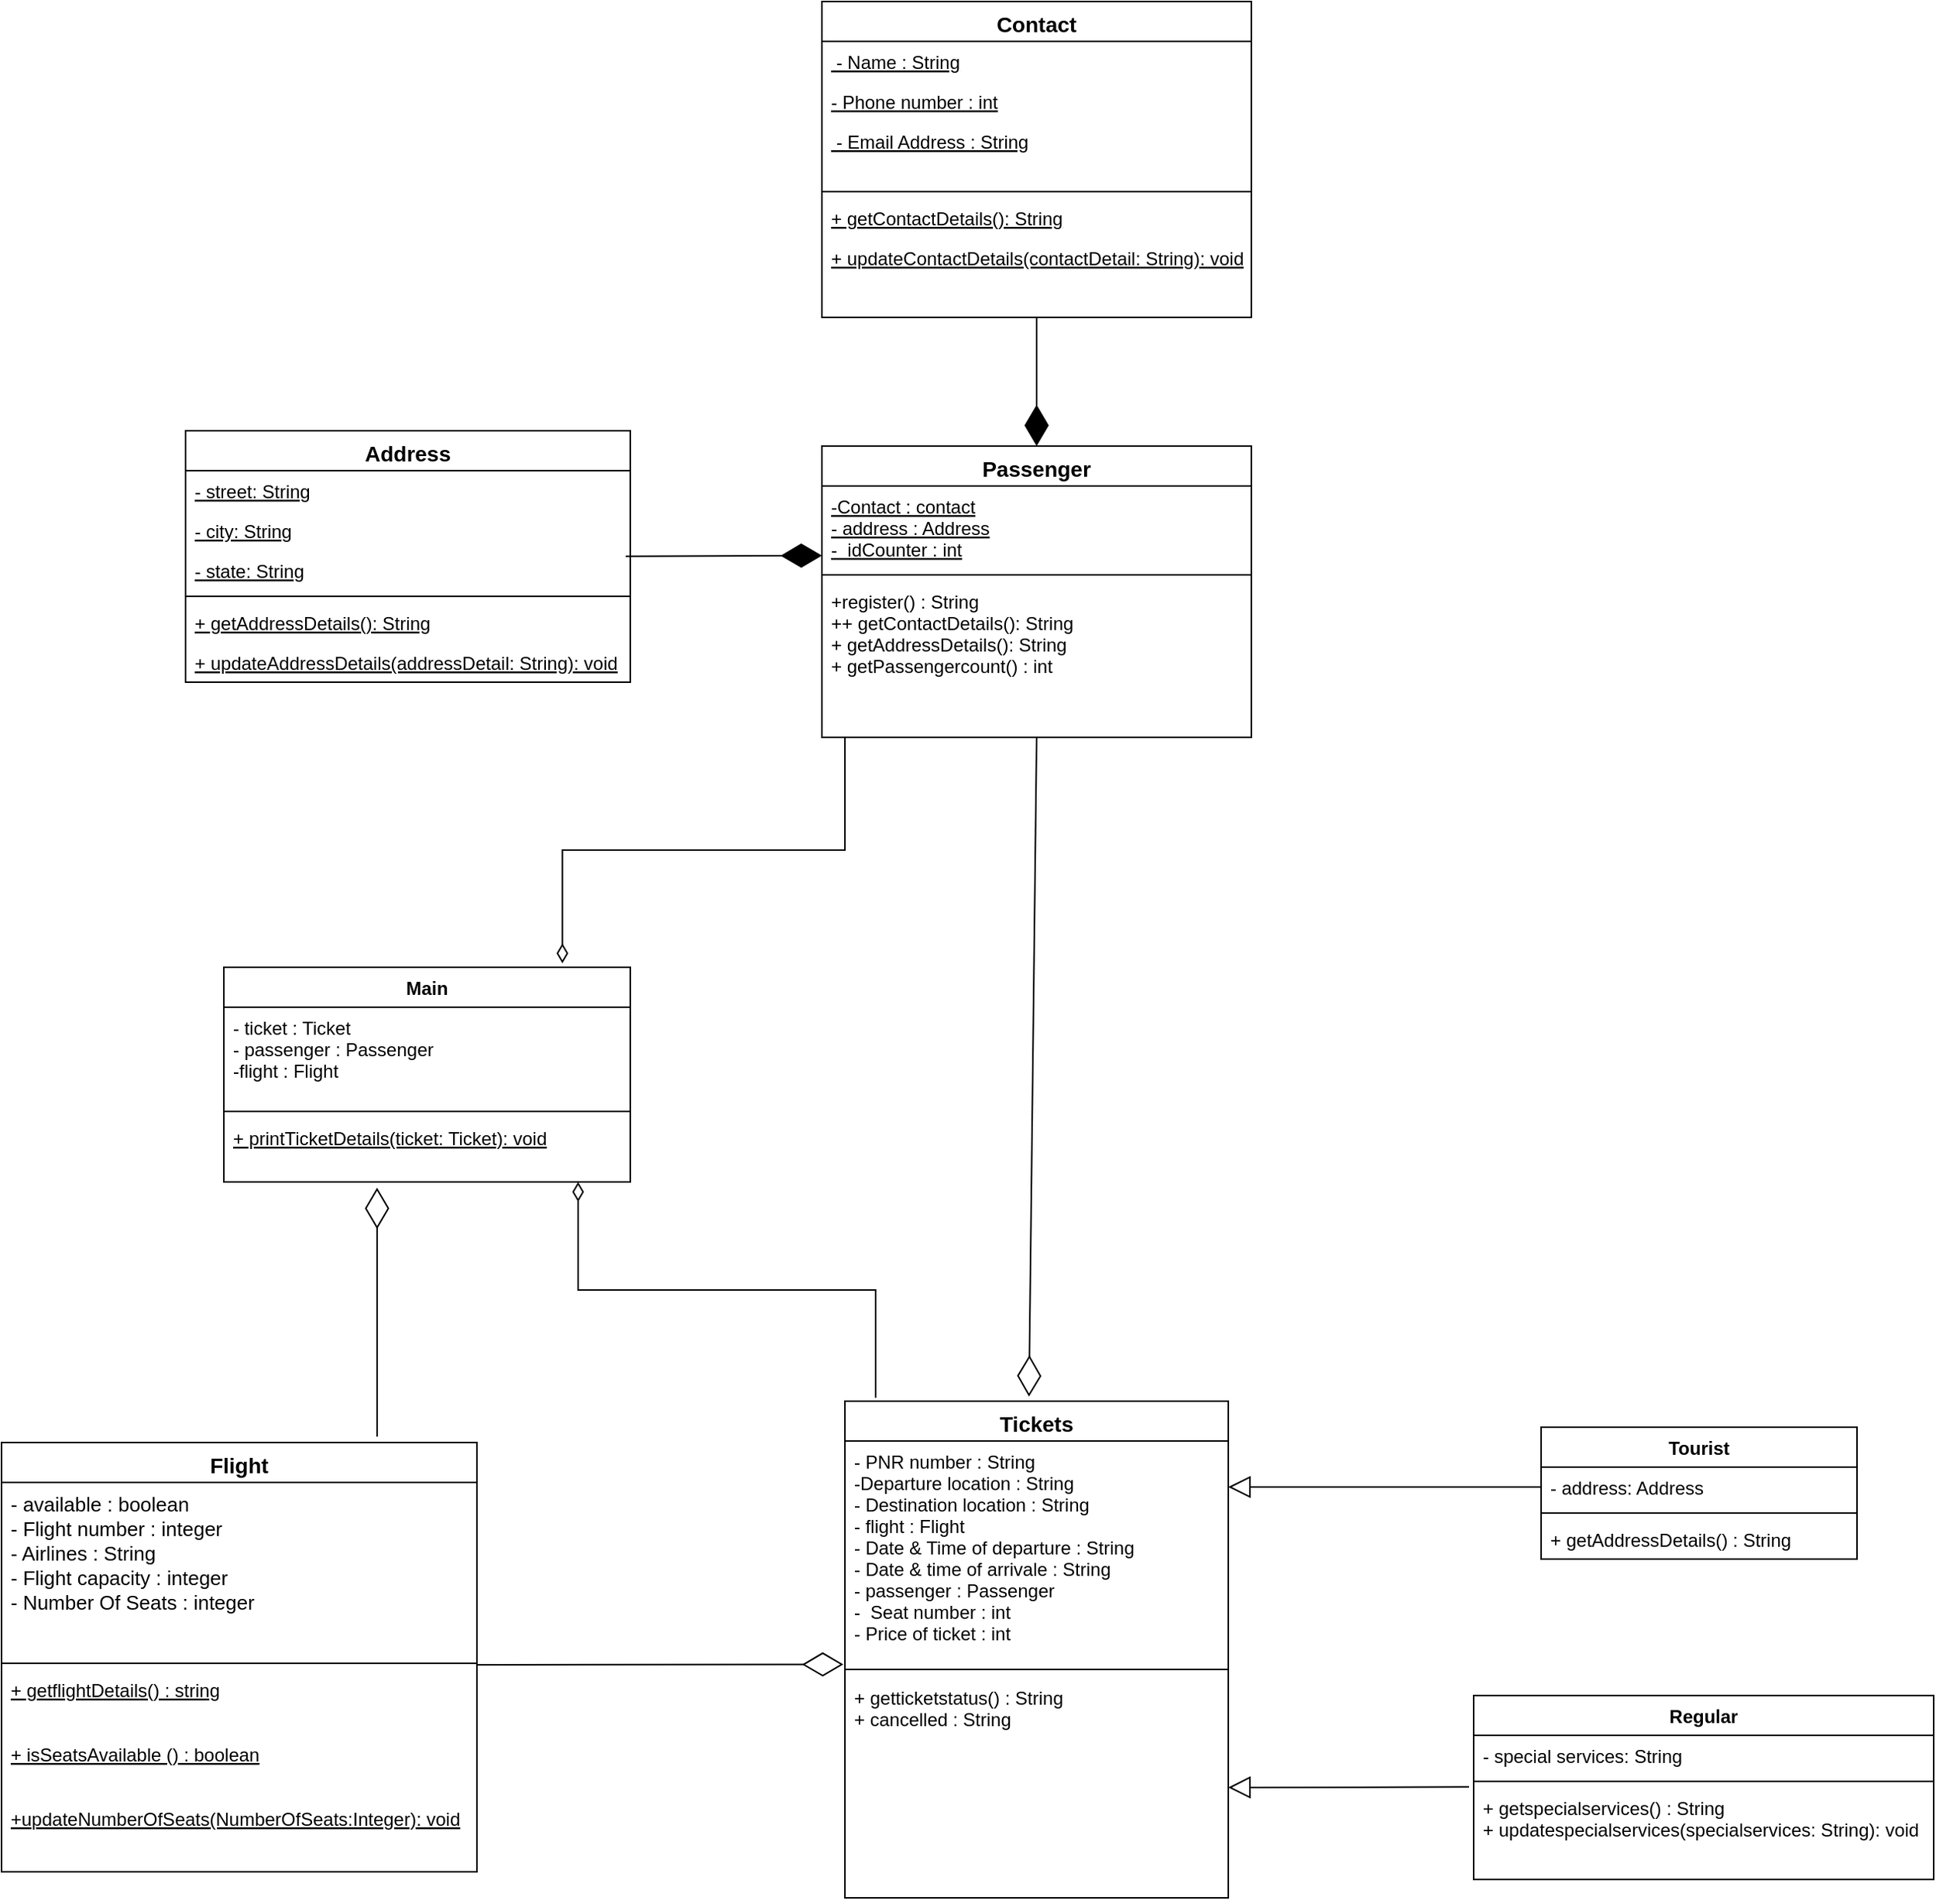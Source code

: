 <mxfile version="15.8.7" type="device"><diagram id="C5RBs43oDa-KdzZeNtuy" name="Page-1"><mxGraphModel dx="1865" dy="1818" grid="1" gridSize="10" guides="1" tooltips="1" connect="1" arrows="1" fold="1" page="1" pageScale="1" pageWidth="827" pageHeight="1169" math="0" shadow="0"><root><mxCell id="WIyWlLk6GJQsqaUBKTNV-0"/><mxCell id="WIyWlLk6GJQsqaUBKTNV-1" parent="WIyWlLk6GJQsqaUBKTNV-0"/><mxCell id="zkfFHV4jXpPFQw0GAbJ--0" value="Passenger" style="swimlane;fontStyle=1;align=center;verticalAlign=top;childLayout=stackLayout;horizontal=1;startSize=26;horizontalStack=0;resizeParent=1;resizeLast=0;collapsible=1;marginBottom=0;rounded=0;shadow=0;strokeWidth=1;fontSize=14;" parent="WIyWlLk6GJQsqaUBKTNV-1" vertex="1"><mxGeometry x="-135" y="-200" width="280" height="190" as="geometry"><mxRectangle x="230" y="140" width="160" height="26" as="alternateBounds"/></mxGeometry></mxCell><mxCell id="zkfFHV4jXpPFQw0GAbJ--3" value="-Contact : contact&#10;- address : Address&#10;-  idCounter : int" style="text;align=left;verticalAlign=top;spacingLeft=4;spacingRight=4;overflow=hidden;rotatable=0;points=[[0,0.5],[1,0.5]];portConstraint=eastwest;rounded=0;shadow=0;html=0;fontStyle=4" parent="zkfFHV4jXpPFQw0GAbJ--0" vertex="1"><mxGeometry y="26" width="280" height="54" as="geometry"/></mxCell><mxCell id="zkfFHV4jXpPFQw0GAbJ--4" value="" style="line;html=1;strokeWidth=1;align=left;verticalAlign=middle;spacingTop=-1;spacingLeft=3;spacingRight=3;rotatable=0;labelPosition=right;points=[];portConstraint=eastwest;" parent="zkfFHV4jXpPFQw0GAbJ--0" vertex="1"><mxGeometry y="80" width="280" height="8" as="geometry"/></mxCell><mxCell id="MNXFS2ubzcnZAlD-qoyO-19" value="+register() : String&#10;++ getContactDetails(): String&#10;+ getAddressDetails(): String&#10;+ getPassengercount() : int" style="text;strokeColor=none;fillColor=none;align=left;verticalAlign=top;spacingLeft=4;spacingRight=4;overflow=hidden;rotatable=0;points=[[0,0.5],[1,0.5]];portConstraint=eastwest;" parent="zkfFHV4jXpPFQw0GAbJ--0" vertex="1"><mxGeometry y="88" width="280" height="82" as="geometry"/></mxCell><mxCell id="zkfFHV4jXpPFQw0GAbJ--6" value="Flight" style="swimlane;fontStyle=1;align=center;verticalAlign=top;childLayout=stackLayout;horizontal=1;startSize=26;horizontalStack=0;resizeParent=1;resizeLast=0;collapsible=1;marginBottom=0;rounded=0;shadow=0;strokeWidth=1;fontSize=14;" parent="WIyWlLk6GJQsqaUBKTNV-1" vertex="1"><mxGeometry x="-670" y="450" width="310" height="280" as="geometry"><mxRectangle x="130" y="380" width="160" height="26" as="alternateBounds"/></mxGeometry></mxCell><mxCell id="zkfFHV4jXpPFQw0GAbJ--7" value="- available : boolean&#10;- Flight number : integer&#10;- Airlines : String&#10;- Flight capacity : integer&#10;- Number Of Seats : integer" style="text;align=left;verticalAlign=top;spacingLeft=4;spacingRight=4;overflow=hidden;rotatable=0;points=[[0,0.5],[1,0.5]];portConstraint=eastwest;fontSize=13;" parent="zkfFHV4jXpPFQw0GAbJ--6" vertex="1"><mxGeometry y="26" width="310" height="114" as="geometry"/></mxCell><mxCell id="zkfFHV4jXpPFQw0GAbJ--9" value="" style="line;html=1;strokeWidth=1;align=left;verticalAlign=middle;spacingTop=-1;spacingLeft=3;spacingRight=3;rotatable=0;labelPosition=right;points=[];portConstraint=eastwest;" parent="zkfFHV4jXpPFQw0GAbJ--6" vertex="1"><mxGeometry y="140" width="310" height="8" as="geometry"/></mxCell><mxCell id="zkfFHV4jXpPFQw0GAbJ--10" value="+ getflightDetails() : string&#10;&#10;&#10;+ isSeatsAvailable () : boolean&#10;&#10;&#10;+updateNumberOfSeats(NumberOfSeats:Integer): void" style="text;align=left;verticalAlign=top;spacingLeft=4;spacingRight=4;overflow=hidden;rotatable=0;points=[[0,0.5],[1,0.5]];portConstraint=eastwest;fontStyle=4" parent="zkfFHV4jXpPFQw0GAbJ--6" vertex="1"><mxGeometry y="148" width="310" height="130" as="geometry"/></mxCell><mxCell id="zkfFHV4jXpPFQw0GAbJ--13" value="Tickets" style="swimlane;fontStyle=1;align=center;verticalAlign=top;childLayout=stackLayout;horizontal=1;startSize=26;horizontalStack=0;resizeParent=1;resizeLast=0;collapsible=1;marginBottom=0;rounded=0;shadow=0;strokeWidth=1;fontSize=14;" parent="WIyWlLk6GJQsqaUBKTNV-1" vertex="1"><mxGeometry x="-120" y="423" width="250" height="324" as="geometry"><mxRectangle x="340" y="380" width="170" height="26" as="alternateBounds"/></mxGeometry></mxCell><mxCell id="zkfFHV4jXpPFQw0GAbJ--14" value="- PNR number : String&#10;-Departure location : String&#10;- Destination location : String&#10;- flight : Flight&#10;- Date &amp; Time of departure : String&#10;- Date &amp; time of arrivale : String&#10;- passenger : Passenger&#10;-  Seat number : int&#10;- Price of ticket : int&#10; &#10;" style="text;align=left;verticalAlign=top;spacingLeft=4;spacingRight=4;overflow=hidden;rotatable=0;points=[[0,0.5],[1,0.5]];portConstraint=eastwest;" parent="zkfFHV4jXpPFQw0GAbJ--13" vertex="1"><mxGeometry y="26" width="250" height="144" as="geometry"/></mxCell><mxCell id="zkfFHV4jXpPFQw0GAbJ--15" value="" style="line;html=1;strokeWidth=1;align=left;verticalAlign=middle;spacingTop=-1;spacingLeft=3;spacingRight=3;rotatable=0;labelPosition=right;points=[];portConstraint=eastwest;" parent="zkfFHV4jXpPFQw0GAbJ--13" vertex="1"><mxGeometry y="170" width="250" height="10" as="geometry"/></mxCell><mxCell id="MNXFS2ubzcnZAlD-qoyO-34" value="+ getticketstatus() : String&#10;+ cancelled : String" style="text;align=left;verticalAlign=top;spacingLeft=4;spacingRight=4;overflow=hidden;rotatable=0;points=[[0,0.5],[1,0.5]];portConstraint=eastwest;" parent="zkfFHV4jXpPFQw0GAbJ--13" vertex="1"><mxGeometry y="180" width="250" height="144" as="geometry"/></mxCell><mxCell id="MNXFS2ubzcnZAlD-qoyO-1" value="" style="endArrow=diamondThin;endFill=1;endSize=24;html=1;rounded=0;" parent="WIyWlLk6GJQsqaUBKTNV-1" edge="1"><mxGeometry width="160" relative="1" as="geometry"><mxPoint x="-263" y="-128.09" as="sourcePoint"/><mxPoint x="-135" y="-128.59" as="targetPoint"/></mxGeometry></mxCell><mxCell id="MNXFS2ubzcnZAlD-qoyO-2" value="Address" style="swimlane;fontStyle=1;align=center;verticalAlign=top;childLayout=stackLayout;horizontal=1;startSize=26;horizontalStack=0;resizeParent=1;resizeParentMax=0;resizeLast=0;collapsible=1;marginBottom=0;fontSize=14;" parent="WIyWlLk6GJQsqaUBKTNV-1" vertex="1"><mxGeometry x="-550" y="-210" width="290" height="164" as="geometry"><mxRectangle x="200" y="120" width="80" height="26" as="alternateBounds"/></mxGeometry></mxCell><mxCell id="MNXFS2ubzcnZAlD-qoyO-3" value="- street: String" style="text;strokeColor=none;fillColor=none;align=left;verticalAlign=top;spacingLeft=4;spacingRight=4;overflow=hidden;rotatable=0;points=[[0,0.5],[1,0.5]];portConstraint=eastwest;fontStyle=4" parent="MNXFS2ubzcnZAlD-qoyO-2" vertex="1"><mxGeometry y="26" width="290" height="26" as="geometry"/></mxCell><mxCell id="MNXFS2ubzcnZAlD-qoyO-4" value="- city: String" style="text;strokeColor=none;fillColor=none;align=left;verticalAlign=top;spacingLeft=4;spacingRight=4;overflow=hidden;rotatable=0;points=[[0,0.5],[1,0.5]];portConstraint=eastwest;fontStyle=4" parent="MNXFS2ubzcnZAlD-qoyO-2" vertex="1"><mxGeometry y="52" width="290" height="26" as="geometry"/></mxCell><mxCell id="MNXFS2ubzcnZAlD-qoyO-5" value="- state: String" style="text;strokeColor=none;fillColor=none;align=left;verticalAlign=top;spacingLeft=4;spacingRight=4;overflow=hidden;rotatable=0;points=[[0,0.5],[1,0.5]];portConstraint=eastwest;fontStyle=4" parent="MNXFS2ubzcnZAlD-qoyO-2" vertex="1"><mxGeometry y="78" width="290" height="26" as="geometry"/></mxCell><mxCell id="MNXFS2ubzcnZAlD-qoyO-6" value="" style="line;strokeWidth=1;fillColor=none;align=left;verticalAlign=middle;spacingTop=-1;spacingLeft=3;spacingRight=3;rotatable=0;labelPosition=right;points=[];portConstraint=eastwest;" parent="MNXFS2ubzcnZAlD-qoyO-2" vertex="1"><mxGeometry y="104" width="290" height="8" as="geometry"/></mxCell><mxCell id="MNXFS2ubzcnZAlD-qoyO-7" value="+ getAddressDetails(): String" style="text;strokeColor=none;fillColor=none;align=left;verticalAlign=top;spacingLeft=4;spacingRight=4;overflow=hidden;rotatable=0;points=[[0,0.5],[1,0.5]];portConstraint=eastwest;fontStyle=4" parent="MNXFS2ubzcnZAlD-qoyO-2" vertex="1"><mxGeometry y="112" width="290" height="26" as="geometry"/></mxCell><mxCell id="MNXFS2ubzcnZAlD-qoyO-8" value="+ updateAddressDetails(addressDetail: String): void" style="text;strokeColor=none;fillColor=none;align=left;verticalAlign=top;spacingLeft=4;spacingRight=4;overflow=hidden;rotatable=0;points=[[0,0.5],[1,0.5]];portConstraint=eastwest;fontStyle=4" parent="MNXFS2ubzcnZAlD-qoyO-2" vertex="1"><mxGeometry y="138" width="290" height="26" as="geometry"/></mxCell><mxCell id="kWVZzhrxkiVcIDykiXGD-0" value="Contact" style="swimlane;fontStyle=1;align=center;verticalAlign=top;childLayout=stackLayout;horizontal=1;startSize=26;horizontalStack=0;resizeParent=1;resizeLast=0;collapsible=1;marginBottom=0;rounded=0;shadow=0;strokeWidth=1;fontSize=14;" parent="WIyWlLk6GJQsqaUBKTNV-1" vertex="1"><mxGeometry x="-135" y="-490" width="280" height="206" as="geometry"><mxRectangle x="230" y="140" width="160" height="26" as="alternateBounds"/></mxGeometry></mxCell><mxCell id="kWVZzhrxkiVcIDykiXGD-1" value=" - Name : String" style="text;align=left;verticalAlign=top;spacingLeft=4;spacingRight=4;overflow=hidden;rotatable=0;points=[[0,0.5],[1,0.5]];portConstraint=eastwest;fontStyle=4" parent="kWVZzhrxkiVcIDykiXGD-0" vertex="1"><mxGeometry y="26" width="280" height="26" as="geometry"/></mxCell><mxCell id="kWVZzhrxkiVcIDykiXGD-2" value="- Phone number : int" style="text;align=left;verticalAlign=top;spacingLeft=4;spacingRight=4;overflow=hidden;rotatable=0;points=[[0,0.5],[1,0.5]];portConstraint=eastwest;rounded=0;shadow=0;html=0;fontStyle=4" parent="kWVZzhrxkiVcIDykiXGD-0" vertex="1"><mxGeometry y="52" width="280" height="26" as="geometry"/></mxCell><mxCell id="kWVZzhrxkiVcIDykiXGD-3" value=" - Email Address : String&#10;" style="text;align=left;verticalAlign=top;spacingLeft=4;spacingRight=4;overflow=hidden;rotatable=0;points=[[0,0.5],[1,0.5]];portConstraint=eastwest;rounded=0;shadow=0;html=0;fontStyle=4" parent="kWVZzhrxkiVcIDykiXGD-0" vertex="1"><mxGeometry y="78" width="280" height="42" as="geometry"/></mxCell><mxCell id="kWVZzhrxkiVcIDykiXGD-4" value="" style="line;html=1;strokeWidth=1;align=left;verticalAlign=middle;spacingTop=-1;spacingLeft=3;spacingRight=3;rotatable=0;labelPosition=right;points=[];portConstraint=eastwest;" parent="kWVZzhrxkiVcIDykiXGD-0" vertex="1"><mxGeometry y="120" width="280" height="8" as="geometry"/></mxCell><mxCell id="kWVZzhrxkiVcIDykiXGD-6" value="+ getContactDetails(): String" style="text;strokeColor=none;fillColor=none;align=left;verticalAlign=top;spacingLeft=4;spacingRight=4;overflow=hidden;rotatable=0;points=[[0,0.5],[1,0.5]];portConstraint=eastwest;fontStyle=4" parent="kWVZzhrxkiVcIDykiXGD-0" vertex="1"><mxGeometry y="128" width="280" height="26" as="geometry"/></mxCell><mxCell id="kWVZzhrxkiVcIDykiXGD-7" value="+ updateContactDetails(contactDetail: String): void" style="text;strokeColor=none;fillColor=none;align=left;verticalAlign=top;spacingLeft=4;spacingRight=4;overflow=hidden;rotatable=0;points=[[0,0.5],[1,0.5]];portConstraint=eastwest;fontStyle=4" parent="kWVZzhrxkiVcIDykiXGD-0" vertex="1"><mxGeometry y="154" width="280" height="26" as="geometry"/></mxCell><mxCell id="kWVZzhrxkiVcIDykiXGD-8" value="" style="endArrow=diamondThin;endFill=1;endSize=24;html=1;rounded=0;exitX=0.5;exitY=1;exitDx=0;exitDy=0;entryX=0.5;entryY=0;entryDx=0;entryDy=0;" parent="WIyWlLk6GJQsqaUBKTNV-1" source="kWVZzhrxkiVcIDykiXGD-0" target="zkfFHV4jXpPFQw0GAbJ--0" edge="1"><mxGeometry width="160" relative="1" as="geometry"><mxPoint x="-20" y="90" as="sourcePoint"/><mxPoint y="120" as="targetPoint"/><Array as="points"><mxPoint x="5" y="-200"/></Array></mxGeometry></mxCell><mxCell id="kWVZzhrxkiVcIDykiXGD-9" value="Regular" style="swimlane;fontStyle=1;align=center;verticalAlign=top;childLayout=stackLayout;horizontal=1;startSize=26;horizontalStack=0;resizeParent=1;resizeParentMax=0;resizeLast=0;collapsible=1;marginBottom=0;" parent="WIyWlLk6GJQsqaUBKTNV-1" vertex="1"><mxGeometry x="290" y="615" width="300" height="120" as="geometry"/></mxCell><mxCell id="kWVZzhrxkiVcIDykiXGD-10" value="- special services: String" style="text;strokeColor=none;fillColor=none;align=left;verticalAlign=top;spacingLeft=4;spacingRight=4;overflow=hidden;rotatable=0;points=[[0,0.5],[1,0.5]];portConstraint=eastwest;" parent="kWVZzhrxkiVcIDykiXGD-9" vertex="1"><mxGeometry y="26" width="300" height="26" as="geometry"/></mxCell><mxCell id="kWVZzhrxkiVcIDykiXGD-11" value="" style="line;strokeWidth=1;fillColor=none;align=left;verticalAlign=middle;spacingTop=-1;spacingLeft=3;spacingRight=3;rotatable=0;labelPosition=right;points=[];portConstraint=eastwest;" parent="kWVZzhrxkiVcIDykiXGD-9" vertex="1"><mxGeometry y="52" width="300" height="8" as="geometry"/></mxCell><mxCell id="kWVZzhrxkiVcIDykiXGD-12" value="+ getspecialservices() : String&#10;+ updatespecialservices(specialservices: String): void&#10;" style="text;strokeColor=none;fillColor=none;align=left;verticalAlign=top;spacingLeft=4;spacingRight=4;overflow=hidden;rotatable=0;points=[[0,0.5],[1,0.5]];portConstraint=eastwest;" parent="kWVZzhrxkiVcIDykiXGD-9" vertex="1"><mxGeometry y="60" width="300" height="60" as="geometry"/></mxCell><mxCell id="kWVZzhrxkiVcIDykiXGD-14" value="Tourist" style="swimlane;fontStyle=1;align=center;verticalAlign=top;childLayout=stackLayout;horizontal=1;startSize=26;horizontalStack=0;resizeParent=1;resizeParentMax=0;resizeLast=0;collapsible=1;marginBottom=0;" parent="WIyWlLk6GJQsqaUBKTNV-1" vertex="1"><mxGeometry x="334" y="440" width="206" height="86" as="geometry"/></mxCell><mxCell id="kWVZzhrxkiVcIDykiXGD-15" value="- address: Address" style="text;strokeColor=none;fillColor=none;align=left;verticalAlign=top;spacingLeft=4;spacingRight=4;overflow=hidden;rotatable=0;points=[[0,0.5],[1,0.5]];portConstraint=eastwest;" parent="kWVZzhrxkiVcIDykiXGD-14" vertex="1"><mxGeometry y="26" width="206" height="26" as="geometry"/></mxCell><mxCell id="kWVZzhrxkiVcIDykiXGD-16" value="" style="line;strokeWidth=1;fillColor=none;align=left;verticalAlign=middle;spacingTop=-1;spacingLeft=3;spacingRight=3;rotatable=0;labelPosition=right;points=[];portConstraint=eastwest;" parent="kWVZzhrxkiVcIDykiXGD-14" vertex="1"><mxGeometry y="52" width="206" height="8" as="geometry"/></mxCell><mxCell id="kWVZzhrxkiVcIDykiXGD-17" value="+ getAddressDetails() : String" style="text;strokeColor=none;fillColor=none;align=left;verticalAlign=top;spacingLeft=4;spacingRight=4;overflow=hidden;rotatable=0;points=[[0,0.5],[1,0.5]];portConstraint=eastwest;" parent="kWVZzhrxkiVcIDykiXGD-14" vertex="1"><mxGeometry y="60" width="206" height="26" as="geometry"/></mxCell><mxCell id="kWVZzhrxkiVcIDykiXGD-19" value="" style="edgeStyle=none;html=1;endSize=12;endArrow=block;endFill=0;rounded=0;entryX=1;entryY=0.5;entryDx=0;entryDy=0;exitX=-0.01;exitY=1.295;exitDx=0;exitDy=0;exitPerimeter=0;" parent="WIyWlLk6GJQsqaUBKTNV-1" source="kWVZzhrxkiVcIDykiXGD-10" target="MNXFS2ubzcnZAlD-qoyO-34" edge="1"><mxGeometry width="160" relative="1" as="geometry"><mxPoint x="10" y="890" as="sourcePoint"/><mxPoint x="170" y="890" as="targetPoint"/></mxGeometry></mxCell><mxCell id="kWVZzhrxkiVcIDykiXGD-20" value="" style="edgeStyle=none;html=1;endSize=12;endArrow=block;endFill=0;rounded=0;exitX=0;exitY=0.5;exitDx=0;exitDy=0;" parent="WIyWlLk6GJQsqaUBKTNV-1" source="kWVZzhrxkiVcIDykiXGD-15" edge="1"><mxGeometry width="160" relative="1" as="geometry"><mxPoint x="60" y="870" as="sourcePoint"/><mxPoint x="130" y="479" as="targetPoint"/></mxGeometry></mxCell><mxCell id="dwpn1nljpRmGCubyQY8B-3" value="" style="endArrow=diamondThin;endFill=0;endSize=24;html=1;rounded=0;entryX=-0.004;entryY=1.012;entryDx=0;entryDy=0;entryPerimeter=0;" parent="WIyWlLk6GJQsqaUBKTNV-1" target="zkfFHV4jXpPFQw0GAbJ--14" edge="1"><mxGeometry width="160" relative="1" as="geometry"><mxPoint x="-360" y="595" as="sourcePoint"/><mxPoint x="-200" y="589.17" as="targetPoint"/></mxGeometry></mxCell><mxCell id="dwpn1nljpRmGCubyQY8B-4" value="" style="endArrow=diamondThin;endFill=0;endSize=24;html=1;rounded=0;exitX=0.5;exitY=1;exitDx=0;exitDy=0;" parent="WIyWlLk6GJQsqaUBKTNV-1" source="zkfFHV4jXpPFQw0GAbJ--0" edge="1"><mxGeometry width="160" relative="1" as="geometry"><mxPoint y="420" as="sourcePoint"/><mxPoint y="420" as="targetPoint"/></mxGeometry></mxCell><mxCell id="wKK_oRNtaNveCq7-OoJ7-0" value="Main" style="swimlane;fontStyle=1;align=center;verticalAlign=top;childLayout=stackLayout;horizontal=1;startSize=26;horizontalStack=0;resizeParent=1;resizeParentMax=0;resizeLast=0;collapsible=1;marginBottom=0;" parent="WIyWlLk6GJQsqaUBKTNV-1" vertex="1"><mxGeometry x="-525" y="140" width="265" height="140" as="geometry"/></mxCell><mxCell id="wKK_oRNtaNveCq7-OoJ7-1" value="- ticket : Ticket&#10;- passenger : Passenger&#10;-flight : Flight" style="text;strokeColor=none;fillColor=none;align=left;verticalAlign=top;spacingLeft=4;spacingRight=4;overflow=hidden;rotatable=0;points=[[0,0.5],[1,0.5]];portConstraint=eastwest;fontStyle=0" parent="wKK_oRNtaNveCq7-OoJ7-0" vertex="1"><mxGeometry y="26" width="265" height="64" as="geometry"/></mxCell><mxCell id="wKK_oRNtaNveCq7-OoJ7-2" value="" style="line;strokeWidth=1;fillColor=none;align=left;verticalAlign=middle;spacingTop=-1;spacingLeft=3;spacingRight=3;rotatable=0;labelPosition=right;points=[];portConstraint=eastwest;" parent="wKK_oRNtaNveCq7-OoJ7-0" vertex="1"><mxGeometry y="90" width="265" height="8" as="geometry"/></mxCell><mxCell id="wKK_oRNtaNveCq7-OoJ7-3" value="+ printTicketDetails(ticket: Ticket): void" style="text;strokeColor=none;fillColor=none;align=left;verticalAlign=top;spacingLeft=4;spacingRight=4;overflow=hidden;rotatable=0;points=[[0,0.5],[1,0.5]];portConstraint=eastwest;fontStyle=4" parent="wKK_oRNtaNveCq7-OoJ7-0" vertex="1"><mxGeometry y="98" width="265" height="42" as="geometry"/></mxCell><mxCell id="t7zYpc3n7g5QAmC04jbl-0" value="" style="html=1;endArrow=diamondThin;endFill=0;edgeStyle=elbowEdgeStyle;elbow=vertical;endSize=10;rounded=0;entryX=0.833;entryY=-0.019;entryDx=0;entryDy=0;entryPerimeter=0;" edge="1" parent="WIyWlLk6GJQsqaUBKTNV-1" target="wKK_oRNtaNveCq7-OoJ7-0"><mxGeometry width="160" relative="1" as="geometry"><mxPoint x="-120" y="-10" as="sourcePoint"/><mxPoint x="-220" y="30" as="targetPoint"/></mxGeometry></mxCell><mxCell id="t7zYpc3n7g5QAmC04jbl-1" value="" style="html=1;endArrow=diamondThin;endFill=0;edgeStyle=elbowEdgeStyle;elbow=vertical;endSize=10;rounded=0;" edge="1" parent="WIyWlLk6GJQsqaUBKTNV-1"><mxGeometry width="160" relative="1" as="geometry"><mxPoint x="-100" y="420.8" as="sourcePoint"/><mxPoint x="-294" y="280" as="targetPoint"/></mxGeometry></mxCell><mxCell id="t7zYpc3n7g5QAmC04jbl-2" value="" style="endArrow=diamondThin;endFill=0;endSize=24;html=1;rounded=0;entryX=0.377;entryY=1.09;entryDx=0;entryDy=0;entryPerimeter=0;exitX=0.79;exitY=-0.014;exitDx=0;exitDy=0;exitPerimeter=0;" edge="1" parent="WIyWlLk6GJQsqaUBKTNV-1" source="zkfFHV4jXpPFQw0GAbJ--6" target="wKK_oRNtaNveCq7-OoJ7-3"><mxGeometry width="160" relative="1" as="geometry"><mxPoint x="-380" y="360" as="sourcePoint"/><mxPoint x="-220" y="360" as="targetPoint"/></mxGeometry></mxCell></root></mxGraphModel></diagram></mxfile>